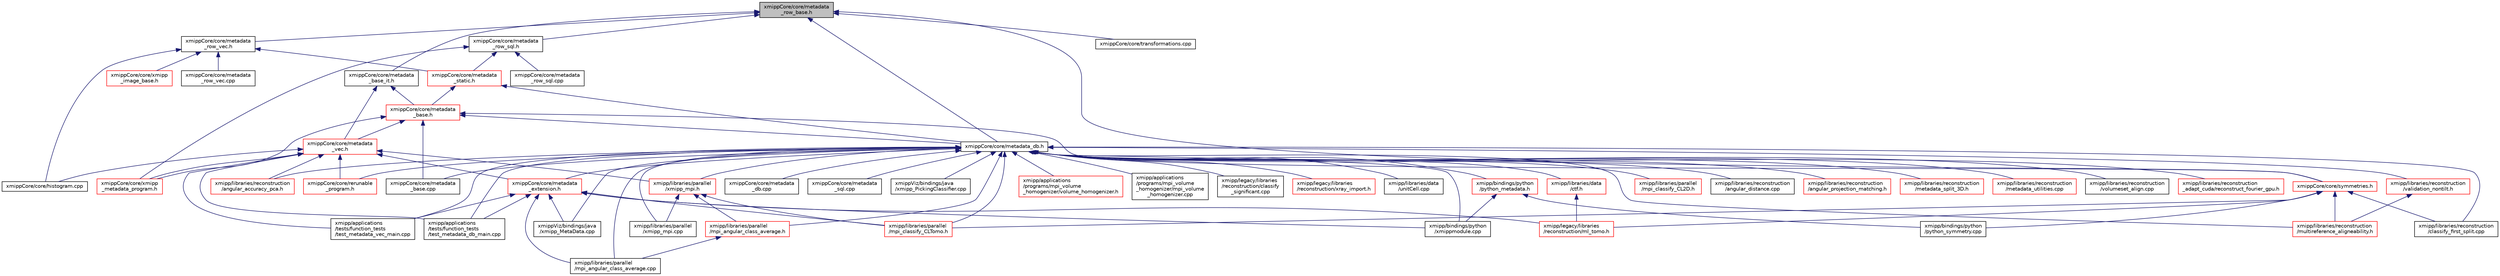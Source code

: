 digraph "xmippCore/core/metadata_row_base.h"
{
  edge [fontname="Helvetica",fontsize="10",labelfontname="Helvetica",labelfontsize="10"];
  node [fontname="Helvetica",fontsize="10",shape=record];
  Node10 [label="xmippCore/core/metadata\l_row_base.h",height=0.2,width=0.4,color="black", fillcolor="grey75", style="filled", fontcolor="black"];
  Node10 -> Node11 [dir="back",color="midnightblue",fontsize="10",style="solid",fontname="Helvetica"];
  Node11 [label="xmippCore/core/metadata\l_row_vec.h",height=0.2,width=0.4,color="black", fillcolor="white", style="filled",URL="$metadata__row__vec_8h.html"];
  Node11 -> Node12 [dir="back",color="midnightblue",fontsize="10",style="solid",fontname="Helvetica"];
  Node12 [label="xmippCore/core/xmipp\l_image_base.h",height=0.2,width=0.4,color="red", fillcolor="white", style="filled",URL="$xmipp__image__base_8h.html"];
  Node11 -> Node703 [dir="back",color="midnightblue",fontsize="10",style="solid",fontname="Helvetica"];
  Node703 [label="xmippCore/core/metadata\l_static.h",height=0.2,width=0.4,color="red", fillcolor="white", style="filled",URL="$metadata__static_8h.html"];
  Node703 -> Node704 [dir="back",color="midnightblue",fontsize="10",style="solid",fontname="Helvetica"];
  Node704 [label="xmippCore/core/metadata\l_base.h",height=0.2,width=0.4,color="red", fillcolor="white", style="filled",URL="$metadata__base_8h.html"];
  Node704 -> Node707 [dir="back",color="midnightblue",fontsize="10",style="solid",fontname="Helvetica"];
  Node707 [label="xmippCore/core/metadata\l_vec.h",height=0.2,width=0.4,color="red", fillcolor="white", style="filled",URL="$metadata__vec_8h.html"];
  Node707 -> Node638 [dir="back",color="midnightblue",fontsize="10",style="solid",fontname="Helvetica"];
  Node638 [label="xmipp/applications\l/tests/function_tests\l/test_metadata_db_main.cpp",height=0.2,width=0.4,color="black", fillcolor="white", style="filled",URL="$test__metadata__db__main_8cpp.html"];
  Node707 -> Node639 [dir="back",color="midnightblue",fontsize="10",style="solid",fontname="Helvetica"];
  Node639 [label="xmipp/applications\l/tests/function_tests\l/test_metadata_vec_main.cpp",height=0.2,width=0.4,color="black", fillcolor="white", style="filled",URL="$test__metadata__vec__main_8cpp.html"];
  Node707 -> Node732 [dir="back",color="midnightblue",fontsize="10",style="solid",fontname="Helvetica"];
  Node732 [label="xmipp/libraries/parallel\l/xmipp_mpi.h",height=0.2,width=0.4,color="red", fillcolor="white", style="filled",URL="$xmipp__mpi_8h.html"];
  Node732 -> Node518 [dir="back",color="midnightblue",fontsize="10",style="solid",fontname="Helvetica"];
  Node518 [label="xmipp/libraries/parallel\l/mpi_angular_class_average.h",height=0.2,width=0.4,color="red", fillcolor="white", style="filled",URL="$mpi__angular__class__average_8h.html"];
  Node518 -> Node520 [dir="back",color="midnightblue",fontsize="10",style="solid",fontname="Helvetica"];
  Node520 [label="xmipp/libraries/parallel\l/mpi_angular_class_average.cpp",height=0.2,width=0.4,color="black", fillcolor="white", style="filled",URL="$mpi__angular__class__average_8cpp.html"];
  Node732 -> Node186 [dir="back",color="midnightblue",fontsize="10",style="solid",fontname="Helvetica"];
  Node186 [label="xmipp/libraries/parallel\l/mpi_classify_CLTomo.h",height=0.2,width=0.4,color="red", fillcolor="white", style="filled",URL="$mpi__classify__CLTomo_8h.html"];
  Node732 -> Node755 [dir="back",color="midnightblue",fontsize="10",style="solid",fontname="Helvetica"];
  Node755 [label="xmipp/libraries/parallel\l/xmipp_mpi.cpp",height=0.2,width=0.4,color="black", fillcolor="white", style="filled",URL="$xmipp__mpi_8cpp.html"];
  Node707 -> Node527 [dir="back",color="midnightblue",fontsize="10",style="solid",fontname="Helvetica"];
  Node527 [label="xmipp/libraries/reconstruction\l/angular_accuracy_pca.h",height=0.2,width=0.4,color="red", fillcolor="white", style="filled",URL="$angular__accuracy__pca_8h.html"];
  Node707 -> Node637 [dir="back",color="midnightblue",fontsize="10",style="solid",fontname="Helvetica"];
  Node637 [label="xmippCore/core/metadata\l_extension.h",height=0.2,width=0.4,color="red", fillcolor="white", style="filled",URL="$metadata__extension_8h.html"];
  Node637 -> Node638 [dir="back",color="midnightblue",fontsize="10",style="solid",fontname="Helvetica"];
  Node637 -> Node639 [dir="back",color="midnightblue",fontsize="10",style="solid",fontname="Helvetica"];
  Node637 -> Node351 [dir="back",color="midnightblue",fontsize="10",style="solid",fontname="Helvetica"];
  Node351 [label="xmipp/bindings/python\l/xmippmodule.cpp",height=0.2,width=0.4,color="black", fillcolor="white", style="filled",URL="$xmippmodule_8cpp.html"];
  Node637 -> Node90 [dir="back",color="midnightblue",fontsize="10",style="solid",fontname="Helvetica"];
  Node90 [label="xmipp/legacy/libraries\l/reconstruction/ml_tomo.h",height=0.2,width=0.4,color="red", fillcolor="white", style="filled",URL="$ml__tomo_8h.html"];
  Node637 -> Node520 [dir="back",color="midnightblue",fontsize="10",style="solid",fontname="Helvetica"];
  Node637 -> Node186 [dir="back",color="midnightblue",fontsize="10",style="solid",fontname="Helvetica"];
  Node637 -> Node658 [dir="back",color="midnightblue",fontsize="10",style="solid",fontname="Helvetica"];
  Node658 [label="xmippViz/bindings/java\l/xmipp_MetaData.cpp",height=0.2,width=0.4,color="black", fillcolor="white", style="filled",URL="$bindings_2java_2xmipp__MetaData_8cpp.html"];
  Node707 -> Node788 [dir="back",color="midnightblue",fontsize="10",style="solid",fontname="Helvetica"];
  Node788 [label="xmippCore/core/histogram.cpp",height=0.2,width=0.4,color="black", fillcolor="white", style="filled",URL="$histogram_8cpp.html"];
  Node707 -> Node789 [dir="back",color="midnightblue",fontsize="10",style="solid",fontname="Helvetica"];
  Node789 [label="xmippCore/core/rerunable\l_program.h",height=0.2,width=0.4,color="red", fillcolor="white", style="filled",URL="$rerunable__program_8h.html"];
  Node707 -> Node793 [dir="back",color="midnightblue",fontsize="10",style="solid",fontname="Helvetica"];
  Node793 [label="xmippCore/core/xmipp\l_metadata_program.h",height=0.2,width=0.4,color="red", fillcolor="white", style="filled",URL="$xmipp__metadata__program_8h.html"];
  Node704 -> Node810 [dir="back",color="midnightblue",fontsize="10",style="solid",fontname="Helvetica"];
  Node810 [label="xmippCore/core/metadata_db.h",height=0.2,width=0.4,color="black", fillcolor="white", style="filled",URL="$metadata__db_8h.html"];
  Node810 -> Node346 [dir="back",color="midnightblue",fontsize="10",style="solid",fontname="Helvetica"];
  Node346 [label="xmipp/applications\l/programs/mpi_volume\l_homogenizer/volume_homogenizer.h",height=0.2,width=0.4,color="red", fillcolor="white", style="filled",URL="$volume__homogenizer_8h.html"];
  Node810 -> Node348 [dir="back",color="midnightblue",fontsize="10",style="solid",fontname="Helvetica"];
  Node348 [label="xmipp/applications\l/programs/mpi_volume\l_homogenizer/mpi_volume\l_homogenizer.cpp",height=0.2,width=0.4,color="black", fillcolor="white", style="filled",URL="$mpi__volume__homogenizer_8cpp.html"];
  Node810 -> Node638 [dir="back",color="midnightblue",fontsize="10",style="solid",fontname="Helvetica"];
  Node810 -> Node639 [dir="back",color="midnightblue",fontsize="10",style="solid",fontname="Helvetica"];
  Node810 -> Node811 [dir="back",color="midnightblue",fontsize="10",style="solid",fontname="Helvetica"];
  Node811 [label="xmipp/bindings/python\l/python_metadata.h",height=0.2,width=0.4,color="red", fillcolor="white", style="filled",URL="$python__metadata_8h.html"];
  Node811 -> Node813 [dir="back",color="midnightblue",fontsize="10",style="solid",fontname="Helvetica"];
  Node813 [label="xmipp/bindings/python\l/python_symmetry.cpp",height=0.2,width=0.4,color="black", fillcolor="white", style="filled",URL="$python__symmetry_8cpp.html"];
  Node811 -> Node351 [dir="back",color="midnightblue",fontsize="10",style="solid",fontname="Helvetica"];
  Node810 -> Node351 [dir="back",color="midnightblue",fontsize="10",style="solid",fontname="Helvetica"];
  Node810 -> Node155 [dir="back",color="midnightblue",fontsize="10",style="solid",fontname="Helvetica"];
  Node155 [label="xmipp/legacy/libraries\l/reconstruction/classify\l_significant.cpp",height=0.2,width=0.4,color="black", fillcolor="white", style="filled",URL="$classify__significant_8cpp.html"];
  Node810 -> Node120 [dir="back",color="midnightblue",fontsize="10",style="solid",fontname="Helvetica"];
  Node120 [label="xmipp/legacy/libraries\l/reconstruction/xray_import.h",height=0.2,width=0.4,color="red", fillcolor="white", style="filled",URL="$xray__import_8h.html"];
  Node810 -> Node815 [dir="back",color="midnightblue",fontsize="10",style="solid",fontname="Helvetica"];
  Node815 [label="xmipp/libraries/data\l/ctf.h",height=0.2,width=0.4,color="red", fillcolor="white", style="filled",URL="$ctf_8h.html"];
  Node815 -> Node90 [dir="back",color="midnightblue",fontsize="10",style="solid",fontname="Helvetica"];
  Node810 -> Node504 [dir="back",color="midnightblue",fontsize="10",style="solid",fontname="Helvetica"];
  Node504 [label="xmipp/libraries/data\l/unitCell.cpp",height=0.2,width=0.4,color="black", fillcolor="white", style="filled",URL="$unitCell_8cpp.html"];
  Node810 -> Node518 [dir="back",color="midnightblue",fontsize="10",style="solid",fontname="Helvetica"];
  Node810 -> Node520 [dir="back",color="midnightblue",fontsize="10",style="solid",fontname="Helvetica"];
  Node810 -> Node817 [dir="back",color="midnightblue",fontsize="10",style="solid",fontname="Helvetica"];
  Node817 [label="xmipp/libraries/parallel\l/mpi_classify_CL2D.h",height=0.2,width=0.4,color="red", fillcolor="white", style="filled",URL="$mpi__classify__CL2D_8h.html"];
  Node810 -> Node732 [dir="back",color="midnightblue",fontsize="10",style="solid",fontname="Helvetica"];
  Node810 -> Node186 [dir="back",color="midnightblue",fontsize="10",style="solid",fontname="Helvetica"];
  Node810 -> Node755 [dir="back",color="midnightblue",fontsize="10",style="solid",fontname="Helvetica"];
  Node810 -> Node527 [dir="back",color="midnightblue",fontsize="10",style="solid",fontname="Helvetica"];
  Node810 -> Node765 [dir="back",color="midnightblue",fontsize="10",style="solid",fontname="Helvetica"];
  Node765 [label="xmipp/libraries/reconstruction\l/angular_distance.cpp",height=0.2,width=0.4,color="black", fillcolor="white", style="filled",URL="$angular__distance_8cpp.html"];
  Node810 -> Node819 [dir="back",color="midnightblue",fontsize="10",style="solid",fontname="Helvetica"];
  Node819 [label="xmipp/libraries/reconstruction\l/angular_projection_matching.h",height=0.2,width=0.4,color="red", fillcolor="white", style="filled",URL="$angular__projection__matching_8h.html"];
  Node810 -> Node212 [dir="back",color="midnightblue",fontsize="10",style="solid",fontname="Helvetica"];
  Node212 [label="xmipp/libraries/reconstruction\l/classify_first_split.cpp",height=0.2,width=0.4,color="black", fillcolor="white", style="filled",URL="$classify__first__split_8cpp.html"];
  Node810 -> Node821 [dir="back",color="midnightblue",fontsize="10",style="solid",fontname="Helvetica"];
  Node821 [label="xmipp/libraries/reconstruction\l/metadata_split_3D.h",height=0.2,width=0.4,color="red", fillcolor="white", style="filled",URL="$metadata__split__3D_8h.html"];
  Node810 -> Node823 [dir="back",color="midnightblue",fontsize="10",style="solid",fontname="Helvetica"];
  Node823 [label="xmipp/libraries/reconstruction\l/metadata_utilities.cpp",height=0.2,width=0.4,color="red", fillcolor="white", style="filled",URL="$metadata__utilities_8cpp.html"];
  Node810 -> Node825 [dir="back",color="midnightblue",fontsize="10",style="solid",fontname="Helvetica"];
  Node825 [label="xmipp/libraries/reconstruction\l/validation_nontilt.h",height=0.2,width=0.4,color="red", fillcolor="white", style="filled",URL="$validation__nontilt_8h.html"];
  Node825 -> Node239 [dir="back",color="midnightblue",fontsize="10",style="solid",fontname="Helvetica"];
  Node239 [label="xmipp/libraries/reconstruction\l/multireference_aligneability.h",height=0.2,width=0.4,color="red", fillcolor="white", style="filled",URL="$multireference__aligneability_8h.html"];
  Node810 -> Node239 [dir="back",color="midnightblue",fontsize="10",style="solid",fontname="Helvetica"];
  Node810 -> Node792 [dir="back",color="midnightblue",fontsize="10",style="solid",fontname="Helvetica"];
  Node792 [label="xmipp/libraries/reconstruction\l/volumeset_align.cpp",height=0.2,width=0.4,color="black", fillcolor="white", style="filled",URL="$volumeset__align_8cpp.html"];
  Node810 -> Node337 [dir="back",color="midnightblue",fontsize="10",style="solid",fontname="Helvetica"];
  Node337 [label="xmipp/libraries/reconstruction\l_adapt_cuda/reconstruct_fourier_gpu.h",height=0.2,width=0.4,color="red", fillcolor="white", style="filled",URL="$reconstruct__fourier__gpu_8h.html"];
  Node810 -> Node637 [dir="back",color="midnightblue",fontsize="10",style="solid",fontname="Helvetica"];
  Node810 -> Node664 [dir="back",color="midnightblue",fontsize="10",style="solid",fontname="Helvetica"];
  Node664 [label="xmippCore/core/metadata\l_base.cpp",height=0.2,width=0.4,color="black", fillcolor="white", style="filled",URL="$metadata__base_8cpp.html"];
  Node810 -> Node665 [dir="back",color="midnightblue",fontsize="10",style="solid",fontname="Helvetica"];
  Node665 [label="xmippCore/core/metadata\l_db.cpp",height=0.2,width=0.4,color="black", fillcolor="white", style="filled",URL="$metadata__db_8cpp.html"];
  Node810 -> Node828 [dir="back",color="midnightblue",fontsize="10",style="solid",fontname="Helvetica"];
  Node828 [label="xmippCore/core/metadata\l_sql.cpp",height=0.2,width=0.4,color="black", fillcolor="white", style="filled",URL="$metadata__sql_8cpp.html"];
  Node810 -> Node789 [dir="back",color="midnightblue",fontsize="10",style="solid",fontname="Helvetica"];
  Node810 -> Node658 [dir="back",color="midnightblue",fontsize="10",style="solid",fontname="Helvetica"];
  Node810 -> Node444 [dir="back",color="midnightblue",fontsize="10",style="solid",fontname="Helvetica"];
  Node444 [label="xmippViz/bindings/java\l/xmipp_PickingClassifier.cpp",height=0.2,width=0.4,color="black", fillcolor="white", style="filled",URL="$xmipp__PickingClassifier_8cpp.html"];
  Node704 -> Node829 [dir="back",color="midnightblue",fontsize="10",style="solid",fontname="Helvetica"];
  Node829 [label="xmippCore/core/symmetries.h",height=0.2,width=0.4,color="red", fillcolor="white", style="filled",URL="$ore_2core_2symmetries_8h.html"];
  Node829 -> Node813 [dir="back",color="midnightblue",fontsize="10",style="solid",fontname="Helvetica"];
  Node829 -> Node90 [dir="back",color="midnightblue",fontsize="10",style="solid",fontname="Helvetica"];
  Node829 -> Node186 [dir="back",color="midnightblue",fontsize="10",style="solid",fontname="Helvetica"];
  Node829 -> Node212 [dir="back",color="midnightblue",fontsize="10",style="solid",fontname="Helvetica"];
  Node829 -> Node239 [dir="back",color="midnightblue",fontsize="10",style="solid",fontname="Helvetica"];
  Node704 -> Node664 [dir="back",color="midnightblue",fontsize="10",style="solid",fontname="Helvetica"];
  Node704 -> Node793 [dir="back",color="midnightblue",fontsize="10",style="solid",fontname="Helvetica"];
  Node703 -> Node810 [dir="back",color="midnightblue",fontsize="10",style="solid",fontname="Helvetica"];
  Node11 -> Node788 [dir="back",color="midnightblue",fontsize="10",style="solid",fontname="Helvetica"];
  Node11 -> Node847 [dir="back",color="midnightblue",fontsize="10",style="solid",fontname="Helvetica"];
  Node847 [label="xmippCore/core/metadata\l_row_vec.cpp",height=0.2,width=0.4,color="black", fillcolor="white", style="filled",URL="$metadata__row__vec_8cpp.html"];
  Node10 -> Node848 [dir="back",color="midnightblue",fontsize="10",style="solid",fontname="Helvetica"];
  Node848 [label="xmippCore/core/metadata\l_base_it.h",height=0.2,width=0.4,color="black", fillcolor="white", style="filled",URL="$metadata__base__it_8h.html"];
  Node848 -> Node704 [dir="back",color="midnightblue",fontsize="10",style="solid",fontname="Helvetica"];
  Node848 -> Node707 [dir="back",color="midnightblue",fontsize="10",style="solid",fontname="Helvetica"];
  Node10 -> Node849 [dir="back",color="midnightblue",fontsize="10",style="solid",fontname="Helvetica"];
  Node849 [label="xmippCore/core/metadata\l_row_sql.h",height=0.2,width=0.4,color="black", fillcolor="white", style="filled",URL="$metadata__row__sql_8h.html"];
  Node849 -> Node703 [dir="back",color="midnightblue",fontsize="10",style="solid",fontname="Helvetica"];
  Node849 -> Node850 [dir="back",color="midnightblue",fontsize="10",style="solid",fontname="Helvetica"];
  Node850 [label="xmippCore/core/metadata\l_row_sql.cpp",height=0.2,width=0.4,color="black", fillcolor="white", style="filled",URL="$metadata__row__sql_8cpp.html"];
  Node849 -> Node793 [dir="back",color="midnightblue",fontsize="10",style="solid",fontname="Helvetica"];
  Node10 -> Node810 [dir="back",color="midnightblue",fontsize="10",style="solid",fontname="Helvetica"];
  Node10 -> Node829 [dir="back",color="midnightblue",fontsize="10",style="solid",fontname="Helvetica"];
  Node10 -> Node851 [dir="back",color="midnightblue",fontsize="10",style="solid",fontname="Helvetica"];
  Node851 [label="xmippCore/core/transformations.cpp",height=0.2,width=0.4,color="black", fillcolor="white", style="filled",URL="$transformations_8cpp.html"];
}
